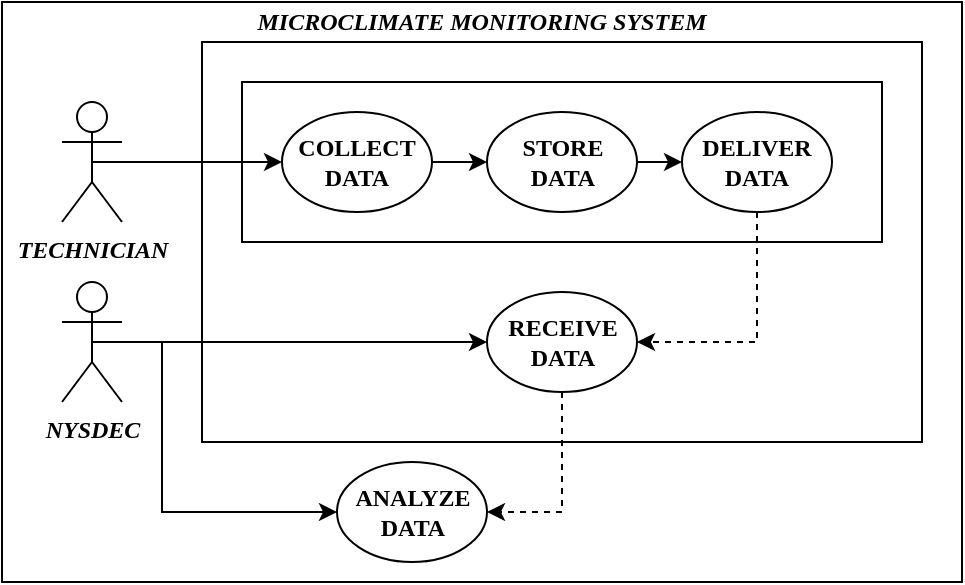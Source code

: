 <mxfile version="24.2.2" type="device">
  <diagram name="Page-1" id="42789a77-a242-8287-6e28-9cd8cfd52e62">
    <mxGraphModel dx="1050" dy="531" grid="1" gridSize="10" guides="1" tooltips="1" connect="1" arrows="1" fold="1" page="1" pageScale="1" pageWidth="1100" pageHeight="850" background="none" math="0" shadow="0">
      <root>
        <mxCell id="0" />
        <mxCell id="1" parent="0" />
        <mxCell id="YL1zyzh9gBuxgRDL5kGR-44" value="" style="rounded=0;whiteSpace=wrap;html=1;strokeWidth=1;" vertex="1" parent="1">
          <mxGeometry x="240" y="140" width="480" height="290" as="geometry" />
        </mxCell>
        <mxCell id="YL1zyzh9gBuxgRDL5kGR-12" value="" style="rounded=0;whiteSpace=wrap;html=1;strokeWidth=1;strokeColor=default;fontFamily=Times New Roman;fillColor=default;gradientColor=none;" vertex="1" parent="1">
          <mxGeometry x="340" y="160" width="360" height="200" as="geometry" />
        </mxCell>
        <mxCell id="YL1zyzh9gBuxgRDL5kGR-11" value="" style="rounded=0;whiteSpace=wrap;html=1;strokeWidth=1;fontFamily=Times New Roman;labelBackgroundColor=default;strokeColor=default;fillColor=default;" vertex="1" parent="1">
          <mxGeometry x="360" y="180" width="320" height="80" as="geometry" />
        </mxCell>
        <mxCell id="YL1zyzh9gBuxgRDL5kGR-22" style="edgeStyle=orthogonalEdgeStyle;rounded=0;orthogonalLoop=1;jettySize=auto;html=1;exitX=1;exitY=0.5;exitDx=0;exitDy=0;entryX=0;entryY=0.5;entryDx=0;entryDy=0;strokeColor=default;" edge="1" parent="1" source="1ea317790d2ca983-2" target="1ea317790d2ca983-7">
          <mxGeometry relative="1" as="geometry" />
        </mxCell>
        <mxCell id="1ea317790d2ca983-2" value="COLLECT DATA" style="ellipse;whiteSpace=wrap;html=1;rounded=0;shadow=0;comic=0;labelBackgroundColor=none;strokeWidth=1;fontFamily=Times New Roman;fontSize=12;align=center;fontStyle=1" parent="1" vertex="1">
          <mxGeometry x="380" y="195" width="75" height="50" as="geometry" />
        </mxCell>
        <mxCell id="1ea317790d2ca983-5" value="ANALYZE DATA" style="ellipse;whiteSpace=wrap;html=1;rounded=0;shadow=0;comic=0;labelBackgroundColor=none;strokeWidth=1;fontFamily=Times New Roman;fontSize=12;align=center;fontStyle=1" parent="1" vertex="1">
          <mxGeometry x="407.5" y="370" width="75" height="50" as="geometry" />
        </mxCell>
        <mxCell id="YL1zyzh9gBuxgRDL5kGR-27" style="edgeStyle=orthogonalEdgeStyle;rounded=0;orthogonalLoop=1;jettySize=auto;html=1;exitX=0.5;exitY=1;exitDx=0;exitDy=0;entryX=1;entryY=0.5;entryDx=0;entryDy=0;dashed=1;strokeColor=default;" edge="1" parent="1" source="1ea317790d2ca983-6" target="1ea317790d2ca983-8">
          <mxGeometry relative="1" as="geometry" />
        </mxCell>
        <mxCell id="1ea317790d2ca983-6" value="DELIVER DATA" style="ellipse;whiteSpace=wrap;html=1;rounded=0;shadow=0;comic=0;labelBackgroundColor=none;strokeWidth=1;fontFamily=Times New Roman;fontSize=12;align=center;fontStyle=1" parent="1" vertex="1">
          <mxGeometry x="580" y="195" width="75" height="50" as="geometry" />
        </mxCell>
        <mxCell id="YL1zyzh9gBuxgRDL5kGR-23" style="edgeStyle=orthogonalEdgeStyle;rounded=0;orthogonalLoop=1;jettySize=auto;html=1;exitX=1;exitY=0.5;exitDx=0;exitDy=0;entryX=0;entryY=0.5;entryDx=0;entryDy=0;strokeColor=default;" edge="1" parent="1" source="1ea317790d2ca983-7" target="1ea317790d2ca983-6">
          <mxGeometry relative="1" as="geometry" />
        </mxCell>
        <mxCell id="1ea317790d2ca983-7" value="STORE DATA" style="ellipse;whiteSpace=wrap;html=1;rounded=0;shadow=0;comic=0;labelBackgroundColor=none;strokeWidth=1;fontFamily=Times New Roman;fontSize=12;align=center;fontStyle=1" parent="1" vertex="1">
          <mxGeometry x="482.5" y="195" width="75" height="50" as="geometry" />
        </mxCell>
        <mxCell id="YL1zyzh9gBuxgRDL5kGR-42" style="edgeStyle=orthogonalEdgeStyle;rounded=0;orthogonalLoop=1;jettySize=auto;html=1;exitX=0.5;exitY=1;exitDx=0;exitDy=0;entryX=1;entryY=0.5;entryDx=0;entryDy=0;dashed=1;strokeColor=default;" edge="1" parent="1" source="1ea317790d2ca983-8" target="1ea317790d2ca983-5">
          <mxGeometry relative="1" as="geometry" />
        </mxCell>
        <mxCell id="1ea317790d2ca983-8" value="RECEIVE DATA" style="ellipse;whiteSpace=wrap;html=1;rounded=0;shadow=0;comic=0;labelBackgroundColor=none;strokeWidth=1;fontFamily=Times New Roman;fontSize=12;align=center;fontStyle=1" parent="1" vertex="1">
          <mxGeometry x="482.5" y="285" width="75" height="50" as="geometry" />
        </mxCell>
        <mxCell id="YL1zyzh9gBuxgRDL5kGR-41" style="edgeStyle=orthogonalEdgeStyle;rounded=0;orthogonalLoop=1;jettySize=auto;html=1;exitX=0.5;exitY=0.5;exitDx=0;exitDy=0;exitPerimeter=0;entryX=0;entryY=0.5;entryDx=0;entryDy=0;strokeColor=default;" edge="1" parent="1" source="YL1zyzh9gBuxgRDL5kGR-6" target="1ea317790d2ca983-2">
          <mxGeometry relative="1" as="geometry" />
        </mxCell>
        <mxCell id="YL1zyzh9gBuxgRDL5kGR-6" value="TECHNICIAN" style="shape=umlActor;verticalLabelPosition=bottom;verticalAlign=top;html=1;outlineConnect=0;fontFamily=Times New Roman;fontStyle=3;gradientColor=#FFFFFF;fillColor=#FFFFFF;strokeColor=default;" vertex="1" parent="1">
          <mxGeometry x="270" y="190" width="30" height="60" as="geometry" />
        </mxCell>
        <mxCell id="YL1zyzh9gBuxgRDL5kGR-40" style="edgeStyle=orthogonalEdgeStyle;rounded=0;orthogonalLoop=1;jettySize=auto;html=1;exitX=0.5;exitY=0.5;exitDx=0;exitDy=0;exitPerimeter=0;entryX=0;entryY=0.5;entryDx=0;entryDy=0;strokeColor=default;" edge="1" parent="1" source="YL1zyzh9gBuxgRDL5kGR-7" target="1ea317790d2ca983-8">
          <mxGeometry relative="1" as="geometry" />
        </mxCell>
        <mxCell id="YL1zyzh9gBuxgRDL5kGR-46" style="edgeStyle=orthogonalEdgeStyle;rounded=0;orthogonalLoop=1;jettySize=auto;html=1;exitX=0.5;exitY=0.5;exitDx=0;exitDy=0;exitPerimeter=0;entryX=0;entryY=0.5;entryDx=0;entryDy=0;" edge="1" parent="1" source="YL1zyzh9gBuxgRDL5kGR-7" target="1ea317790d2ca983-5">
          <mxGeometry relative="1" as="geometry">
            <Array as="points">
              <mxPoint x="320" y="310" />
              <mxPoint x="320" y="395" />
            </Array>
          </mxGeometry>
        </mxCell>
        <mxCell id="YL1zyzh9gBuxgRDL5kGR-7" value="NYSDEC" style="shape=umlActor;verticalLabelPosition=bottom;verticalAlign=top;html=1;outlineConnect=0;fontStyle=3;fontFamily=Times New Roman;gradientColor=#FFFFFF;fillColor=#FFFFFF;strokeColor=default;" vertex="1" parent="1">
          <mxGeometry x="270" y="280" width="30" height="60" as="geometry" />
        </mxCell>
        <mxCell id="YL1zyzh9gBuxgRDL5kGR-45" value="MICROCLIMATE MONITORING SYSTEM" style="text;html=1;align=center;verticalAlign=middle;whiteSpace=wrap;rounded=0;fontStyle=3;fontFamily=Times New Roman;" vertex="1" parent="1">
          <mxGeometry x="240" y="140" width="480" height="20" as="geometry" />
        </mxCell>
      </root>
    </mxGraphModel>
  </diagram>
</mxfile>
